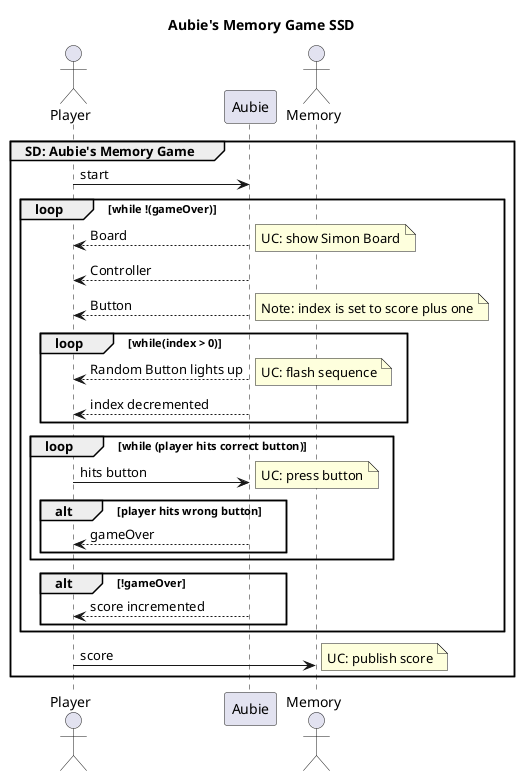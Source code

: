 @startuml
title Aubie's Memory Game SSD
actor Player
participant Aubie
actor Memory

group SD: Aubie's Memory Game

    Player -> Aubie: start
    loop while !(gameOver)
        Player <-- Aubie:Board
        note right: UC: show Simon Board
        Player <-- Aubie:Controller
        Player <-- Aubie:Button
        note right: Note: index is set to score plus one
        loop while(index > 0)
            Player <-- Aubie:Random Button lights up
            note right: UC: flash sequence
            Player <-- Aubie:index decremented
        end
        loop while (player hits correct button)
            Player -> Aubie:hits button
            note right: UC: press button
            alt player hits wrong button
                Aubie --> Player: gameOver
            end
        end
        alt !gameOver
            Player <-- Aubie: score incremented
        end
    end
    Player -> Memory: score
    NOTE RIGHT: UC: publish score
end
@enduml